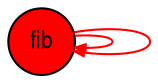 digraph G {
  ranksep=.25; 
  edge [arrowsize=.5]
  node [shape=circle, style=filled, fontname="ArialNarrow",
        fontsize=12, fixedsize=true, height=.45];
  fib[fillcolor=red]; 
  fib -> fib [color=red];
  fib -> fib [color=red];
}
